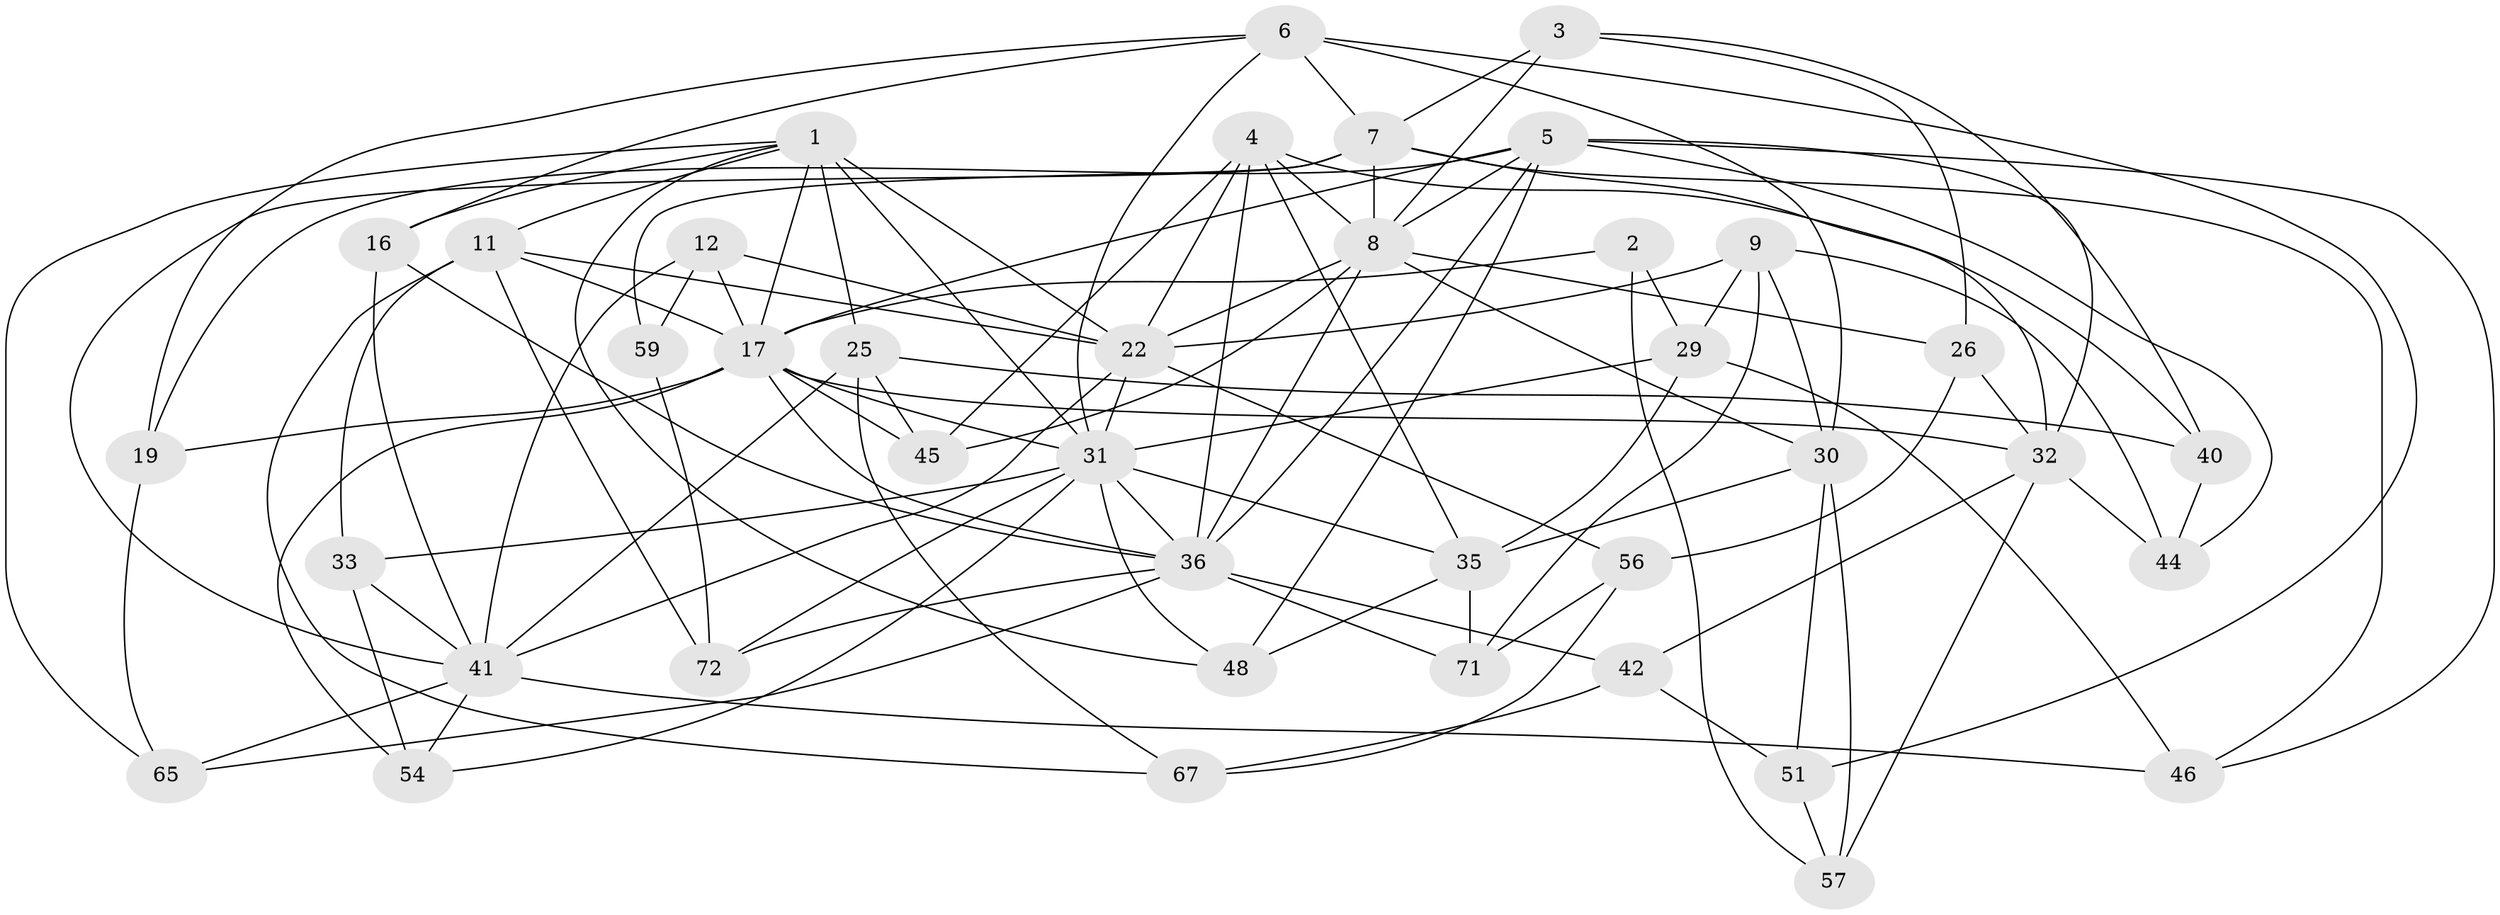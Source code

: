 // original degree distribution, {4: 1.0}
// Generated by graph-tools (version 1.1) at 2025/16/03/09/25 04:16:37]
// undirected, 40 vertices, 110 edges
graph export_dot {
graph [start="1"]
  node [color=gray90,style=filled];
  1 [super="+13+10+21"];
  2;
  3;
  4 [super="+24"];
  5 [super="+15"];
  6 [super="+14"];
  7 [super="+18"];
  8 [super="+52+23"];
  9 [super="+62"];
  11 [super="+34"];
  12;
  16;
  17 [super="+43"];
  19;
  22 [super="+37+28"];
  25 [super="+60"];
  26;
  29 [super="+75"];
  30 [super="+55"];
  31 [super="+58+39"];
  32 [super="+77+38"];
  33;
  35 [super="+73"];
  36 [super="+49"];
  40;
  41 [super="+64+50"];
  42;
  44;
  45;
  46;
  48;
  51;
  54;
  56;
  57;
  59;
  65;
  67;
  71;
  72;
  1 -- 65;
  1 -- 11;
  1 -- 16;
  1 -- 48;
  1 -- 17;
  1 -- 25;
  1 -- 22 [weight=3];
  1 -- 31;
  2 -- 57;
  2 -- 29;
  2 -- 17 [weight=2];
  3 -- 7;
  3 -- 40;
  3 -- 26;
  3 -- 8;
  4 -- 40;
  4 -- 45;
  4 -- 22;
  4 -- 8;
  4 -- 35;
  4 -- 36;
  5 -- 19;
  5 -- 48;
  5 -- 44;
  5 -- 32;
  5 -- 17;
  5 -- 36;
  5 -- 8;
  5 -- 46;
  6 -- 16;
  6 -- 51;
  6 -- 19;
  6 -- 30;
  6 -- 31;
  6 -- 7;
  7 -- 46;
  7 -- 8 [weight=2];
  7 -- 59 [weight=2];
  7 -- 41;
  7 -- 32 [weight=2];
  8 -- 36;
  8 -- 26;
  8 -- 45;
  8 -- 30;
  8 -- 22;
  9 -- 44;
  9 -- 30;
  9 -- 29;
  9 -- 71;
  9 -- 22 [weight=2];
  11 -- 33;
  11 -- 72;
  11 -- 17;
  11 -- 67;
  11 -- 22;
  12 -- 59;
  12 -- 17;
  12 -- 41;
  12 -- 22;
  16 -- 41;
  16 -- 36;
  17 -- 45;
  17 -- 32;
  17 -- 19;
  17 -- 54;
  17 -- 31;
  17 -- 36;
  19 -- 65;
  22 -- 41;
  22 -- 56;
  22 -- 31;
  25 -- 45;
  25 -- 41 [weight=2];
  25 -- 40;
  25 -- 67;
  26 -- 56;
  26 -- 32;
  29 -- 46;
  29 -- 35;
  29 -- 31 [weight=2];
  30 -- 57;
  30 -- 35;
  30 -- 51;
  31 -- 35;
  31 -- 48;
  31 -- 54;
  31 -- 72;
  31 -- 33;
  31 -- 36;
  32 -- 42;
  32 -- 57;
  32 -- 44;
  33 -- 54;
  33 -- 41;
  35 -- 71;
  35 -- 48;
  36 -- 72;
  36 -- 65;
  36 -- 71;
  36 -- 42;
  40 -- 44;
  41 -- 65;
  41 -- 54;
  41 -- 46;
  42 -- 67;
  42 -- 51;
  51 -- 57;
  56 -- 71;
  56 -- 67;
  59 -- 72;
}
